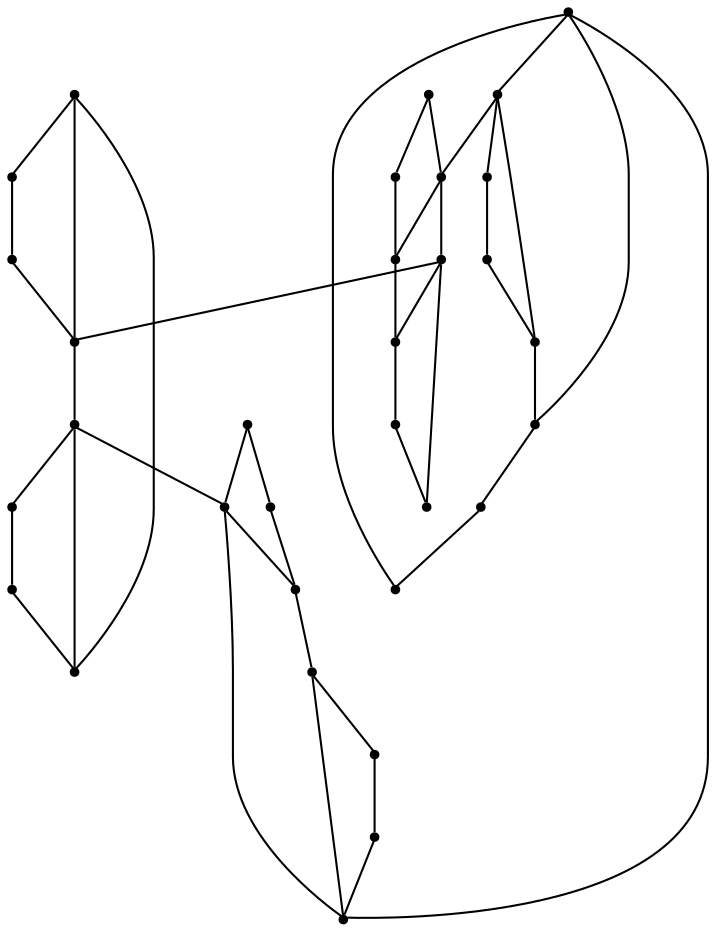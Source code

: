 graph {
  node [shape=point,comment="{\"directed\":false,\"doi\":\"10.1007/978-3-030-68766-3_33\",\"figure\":\"1 (3)\"}"]

  v0 [pos="813.3087549078729,465.55927943128415"]
  v1 [pos="767.7733751422838,465.62998888516256"]
  v2 [pos="1086.5105255153824,465.1299356969434"]
  v3 [pos="1132.0418038280297,465.06329585192134"]
  v4 [pos="1131.9459442883501,431.5042798463447"]
  v5 [pos="1131.4647071432123,263.71278457157507"]
  v6 [pos="1131.3677030120143,230.16216610849193"]
  v7 [pos="1085.9313304127809,263.7878179848633"]
  v8 [pos="1085.8354708731013,230.2288059535141"]
  v9 [pos="1086.4115819374442,431.5749932744505"]
  v10 [pos="813.2128953681934,432.0043370087912"]
  v11 [pos="994.8647200258577,263.9294912431736"]
  v12 [pos="994.7668256568118,230.37454882068062"]
  v13 [pos="949.234529929481,230.4455126251126"]
  v14 [pos="1040.782456947064,398.0910146563894"]
  v15 [pos="1040.6866292015936,364.53174827448663"]
  v16 [pos="995.1533160595795,364.60271207891856"]
  v17 [pos="904.0857041550776,364.7443853372289"]
  v18 [pos="995.2481263903671,398.1576545014115"]
  v19 [pos="812.9222327108962,331.3270465641899"]
  v20 [pos="767.3889513630912,331.40207997747814"]
  v21 [pos="903.9898128211892,331.1894429147359"]
  v22 [pos="949.5252402780915,331.1144095014477"]
  v23 [pos="949.4272982177323,297.55946707895475"]
  v24 [pos="812.8274223801086,297.76778018228714"]
  v25 [pos="767.2930600292027,297.84281359557536"]
  v26 [pos="903.8940168699272,297.6304308833867"]
  v27 [pos="949.3304212633695,264.0004550476055"]
  v28 [pos="904.182565212336,398.2993277597218"]
  v29 [pos="858.5534402219558,364.81509479110724"]
  v30 [pos="858.6492679674266,398.3700372136002"]
  v31 [pos="767.6785648114962,432.07097287958584"]

  v0 -- v1 [id="-1",pos="813.3087549078729,465.55927943128415 767.7733751422838,465.62998888516256 767.7733751422838,465.62998888516256 767.7733751422838,465.62998888516256"]
  v25 -- v20 [id="-2",pos="767.2930600292027,297.84281359557536 767.3889513630912,331.40207997747814 767.3889513630912,331.40207997747814 767.3889513630912,331.40207997747814"]
  v31 -- v10 [id="-3",pos="767.6785648114962,432.07097287958584 813.2128953681934,432.0043370087912 813.2128953681934,432.0043370087912 813.2128953681934,432.0043370087912"]
  v1 -- v31 [id="-4",pos="767.7733751422838,465.62998888516256 767.6785648114962,432.07097287958584 767.6785648114962,432.07097287958584 767.6785648114962,432.07097287958584"]
  v19 -- v24 [id="-5",pos="812.9222327108962,331.3270465641899 812.8274223801086,297.76778018228714 812.8274223801086,297.76778018228714 812.8274223801086,297.76778018228714"]
  v10 -- v9 [id="-6",pos="813.2128953681934,432.0043370087912 1086.4115819374442,431.5749932744505 1086.4115819374442,431.5749932744505 1086.4115819374442,431.5749932744505"]
  v19 -- v10 [id="-7",pos="812.9222327108962,331.3270465641899 813.2128953681934,432.0043370087912 813.2128953681934,432.0043370087912 813.2128953681934,432.0043370087912"]
  v10 -- v0 [id="-8",pos="813.2128953681934,432.0043370087912 813.3087549078729,465.55927943128415 813.3087549078729,465.55927943128415 813.3087549078729,465.55927943128415"]
  v29 -- v30 [id="-11",pos="858.5534402219558,364.81509479110724 858.6492679674266,398.3700372136002 858.6492679674266,398.3700372136002 858.6492679674266,398.3700372136002"]
  v30 -- v28 [id="-12",pos="858.6492679674266,398.3700372136002 904.182565212336,398.2993277597218 904.182565212336,398.2993277597218 904.182565212336,398.2993277597218"]
  v17 -- v29 [id="-13",pos="904.0857041550776,364.7443853372289 858.5534402219558,364.81509479110724 858.5534402219558,364.81509479110724 858.5534402219558,364.81509479110724"]
  v17 -- v21 [id="-14",pos="904.0857041550776,364.7443853372289 903.9898128211892,331.1894429147359 903.9898128211892,331.1894429147359 903.9898128211892,331.1894429147359"]
  v21 -- v26 [id="-15",pos="903.9898128211892,331.1894429147359 903.8940168699272,297.6304308833867 903.8940168699272,297.6304308833867 903.8940168699272,297.6304308833867"]
  v17 -- v28 [id="-16",pos="904.0857041550776,364.7443853372289 904.182565212336,398.2993277597218 904.182565212336,398.2993277597218 904.182565212336,398.2993277597218"]
  v28 -- v18 [id="-17",pos="904.182565212336,398.2993277597218 995.2481263903671,398.1576545014115 995.2481263903671,398.1576545014115 995.2481263903671,398.1576545014115"]
  v18 -- v14 [id="-18",pos="995.2481263903671,398.1576545014115 1040.782456947064,398.0910146563894 1040.782456947064,398.0910146563894 1040.782456947064,398.0910146563894"]
  v21 -- v19 [id="-20",pos="903.9898128211892,331.1894429147359 812.9222327108962,331.3270465641899 812.9222327108962,331.3270465641899 812.9222327108962,331.3270465641899"]
  v13 -- v27 [id="-21",pos="949.234529929481,230.4455126251126 949.3304212633695,264.0004550476055 949.3304212633695,264.0004550476055 949.3304212633695,264.0004550476055"]
  v27 -- v11 [id="-22",pos="949.3304212633695,264.0004550476055 994.8647200258577,263.9294912431736 994.8647200258577,263.9294912431736 994.8647200258577,263.9294912431736"]
  v23 -- v26 [id="-23",pos="949.4272982177323,297.55946707895475 903.8940168699272,297.6304308833867 903.8940168699272,297.6304308833867 903.8940168699272,297.6304308833867"]
  v26 -- v24 [id="-24",pos="903.8940168699272,297.6304308833867 812.8274223801086,297.76778018228714 812.8274223801086,297.76778018228714 812.8274223801086,297.76778018228714"]
  v24 -- v25 [id="-25",pos="812.8274223801086,297.76778018228714 767.2930600292027,297.84281359557536 767.2930600292027,297.84281359557536 767.2930600292027,297.84281359557536"]
  v22 -- v23 [id="-26",pos="949.5252402780915,331.1144095014477 949.4272982177323,297.55946707895475 949.4272982177323,297.55946707895475 949.4272982177323,297.55946707895475"]
  v22 -- v21 [id="-27",pos="949.5252402780915,331.1144095014477 903.9898128211892,331.1894429147359 903.9898128211892,331.1894429147359 903.9898128211892,331.1894429147359"]
  v19 -- v20 [id="-29",pos="812.9222327108962,331.3270465641899 767.3889513630912,331.40207997747814 767.3889513630912,331.40207997747814 767.3889513630912,331.40207997747814"]
  v11 -- v12 [id="-30",pos="994.8647200258577,263.9294912431736 994.7668256568118,230.37454882068062 994.7668256568118,230.37454882068062 994.7668256568118,230.37454882068062"]
  v18 -- v16 [id="-31",pos="995.2481263903671,398.1576545014115 995.1533160595795,364.60271207891856 995.1533160595795,364.60271207891856 995.1533160595795,364.60271207891856"]
  v16 -- v11 [id="-32",pos="995.1533160595795,364.60271207891856 994.8647200258577,263.9294912431736 994.8647200258577,263.9294912431736 994.8647200258577,263.9294912431736"]
  v16 -- v17 [id="-33",pos="995.1533160595795,364.60271207891856 904.0857041550776,364.7443853372289 904.0857041550776,364.7443853372289 904.0857041550776,364.7443853372289"]
  v15 -- v16 [id="-35",pos="1040.6866292015936,364.53174827448663 995.1533160595795,364.60271207891856 995.1533160595795,364.60271207891856 995.1533160595795,364.60271207891856"]
  v14 -- v15 [id="-37",pos="1040.782456947064,398.0910146563894 1040.6866292015936,364.53174827448663 1040.6866292015936,364.53174827448663 1040.6866292015936,364.53174827448663"]
  v8 -- v12 [id="-38",pos="1085.8354708731013,230.2288059535141 994.7668256568118,230.37454882068062 994.7668256568118,230.37454882068062 994.7668256568118,230.37454882068062"]
  v12 -- v13 [id="-39",pos="994.7668256568118,230.37454882068062 949.234529929481,230.4455126251126 949.234529929481,230.4455126251126 949.234529929481,230.4455126251126"]
  v7 -- v11 [id="-40",pos="1085.9313304127809,263.7878179848633 994.8647200258577,263.9294912431736 994.8647200258577,263.9294912431736 994.8647200258577,263.9294912431736"]
  v7 -- v8 [id="-41",pos="1085.9313304127809,263.7878179848633 1085.8354708731013,230.2288059535141 1085.8354708731013,230.2288059535141 1085.8354708731013,230.2288059535141"]
  v9 -- v7 [id="-42",pos="1086.4115819374442,431.5749932744505 1085.9313304127809,263.7878179848633 1085.9313304127809,263.7878179848633 1085.9313304127809,263.7878179848633"]
  v9 -- v2 [id="-44",pos="1086.4115819374442,431.5749932744505 1086.5105255153824,465.1299356969434 1086.5105255153824,465.1299356969434 1086.5105255153824,465.1299356969434"]
  v9 -- v4 [id="-45",pos="1086.4115819374442,431.5749932744505 1131.9459442883501,431.5042798463447 1131.9459442883501,431.5042798463447 1131.9459442883501,431.5042798463447"]
  v6 -- v8 [id="-48",pos="1131.3677030120143,230.16216610849193 1085.8354708731013,230.2288059535141 1085.8354708731013,230.2288059535141 1085.8354708731013,230.2288059535141"]
  v5 -- v7 [id="-49",pos="1131.4647071432123,263.71278457157507 1085.9313304127809,263.7878179848633 1085.9313304127809,263.7878179848633 1085.9313304127809,263.7878179848633"]
  v5 -- v6 [id="-50",pos="1131.4647071432123,263.71278457157507 1131.3677030120143,230.16216610849193 1131.3677030120143,230.16216610849193 1131.3677030120143,230.16216610849193"]
  v4 -- v3 [id="-51",pos="1131.9459442883501,431.5042798463447 1132.0418038280297,465.06329585192134 1132.0418038280297,465.06329585192134 1132.0418038280297,465.06329585192134"]
  v3 -- v2 [id="-52",pos="1132.0418038280297,465.06329585192134 1086.5105255153824,465.1299356969434 1086.5105255153824,465.1299356969434 1086.5105255153824,465.1299356969434"]
  v2 -- v0 [id="-53",pos="1086.5105255153824,465.1299356969434 813.3087549078729,465.55927943128415 813.3087549078729,465.55927943128415 813.3087549078729,465.55927943128415"]
}